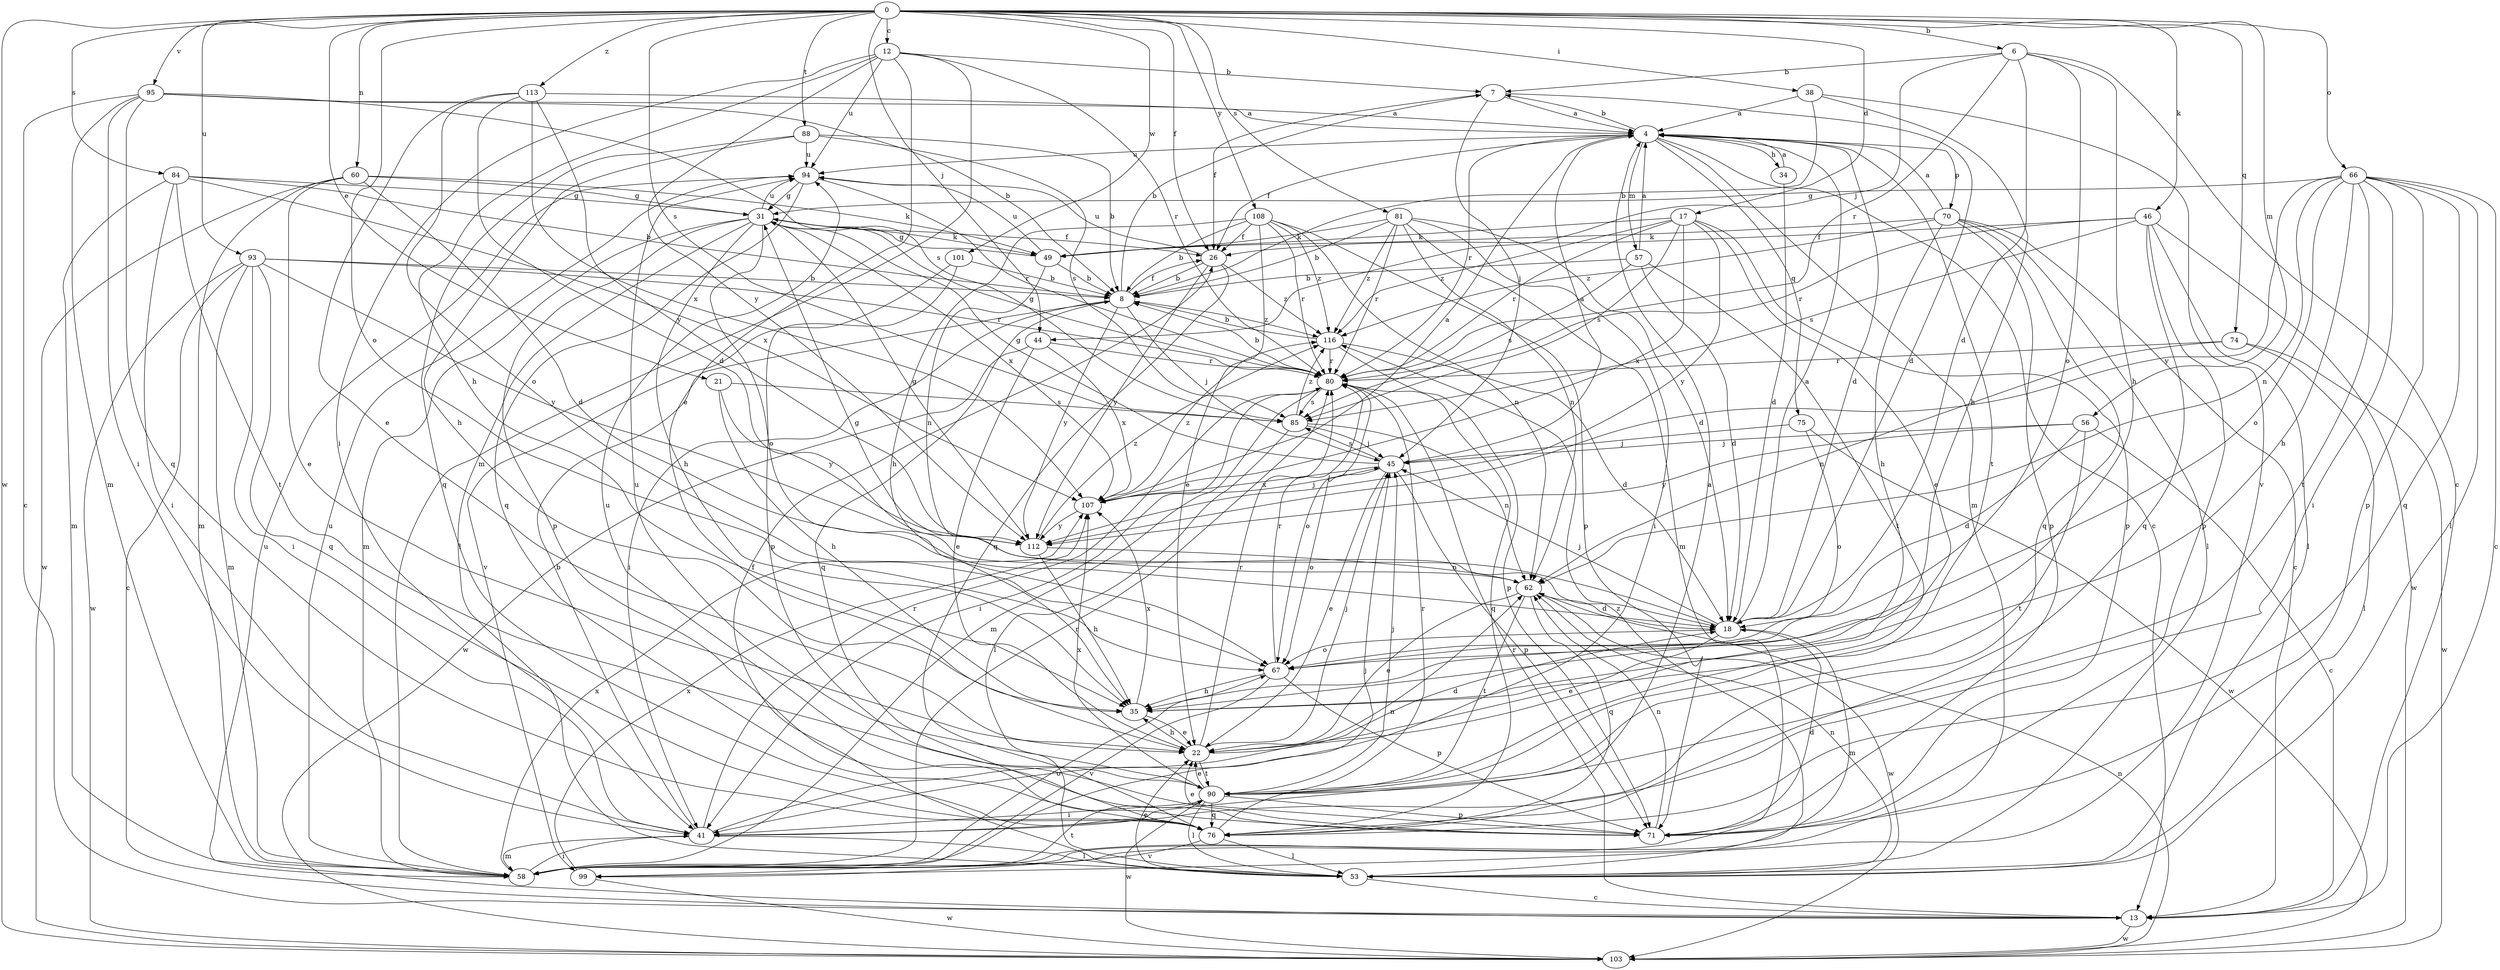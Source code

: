 strict digraph  {
0;
4;
6;
7;
8;
12;
13;
17;
18;
21;
22;
26;
31;
34;
35;
38;
41;
44;
45;
46;
49;
53;
56;
57;
58;
60;
62;
66;
67;
70;
71;
74;
75;
76;
80;
81;
84;
85;
88;
90;
93;
94;
95;
99;
101;
103;
107;
108;
112;
113;
116;
0 -> 6  [label=b];
0 -> 12  [label=c];
0 -> 17  [label=d];
0 -> 21  [label=e];
0 -> 26  [label=f];
0 -> 38  [label=i];
0 -> 44  [label=j];
0 -> 46  [label=k];
0 -> 56  [label=m];
0 -> 60  [label=n];
0 -> 66  [label=o];
0 -> 67  [label=o];
0 -> 74  [label=q];
0 -> 81  [label=s];
0 -> 84  [label=s];
0 -> 85  [label=s];
0 -> 88  [label=t];
0 -> 93  [label=u];
0 -> 95  [label=v];
0 -> 101  [label=w];
0 -> 103  [label=w];
0 -> 108  [label=y];
0 -> 113  [label=z];
4 -> 7  [label=b];
4 -> 13  [label=c];
4 -> 18  [label=d];
4 -> 26  [label=f];
4 -> 34  [label=h];
4 -> 57  [label=m];
4 -> 58  [label=m];
4 -> 70  [label=p];
4 -> 75  [label=q];
4 -> 80  [label=r];
4 -> 90  [label=t];
4 -> 94  [label=u];
6 -> 7  [label=b];
6 -> 13  [label=c];
6 -> 18  [label=d];
6 -> 35  [label=h];
6 -> 44  [label=j];
6 -> 67  [label=o];
6 -> 80  [label=r];
7 -> 4  [label=a];
7 -> 18  [label=d];
7 -> 26  [label=f];
7 -> 45  [label=j];
8 -> 7  [label=b];
8 -> 26  [label=f];
8 -> 41  [label=i];
8 -> 45  [label=j];
8 -> 76  [label=q];
8 -> 112  [label=y];
8 -> 116  [label=z];
12 -> 7  [label=b];
12 -> 22  [label=e];
12 -> 35  [label=h];
12 -> 41  [label=i];
12 -> 58  [label=m];
12 -> 80  [label=r];
12 -> 94  [label=u];
12 -> 112  [label=y];
13 -> 80  [label=r];
13 -> 94  [label=u];
13 -> 103  [label=w];
17 -> 22  [label=e];
17 -> 49  [label=k];
17 -> 71  [label=p];
17 -> 80  [label=r];
17 -> 85  [label=s];
17 -> 107  [label=x];
17 -> 112  [label=y];
17 -> 116  [label=z];
18 -> 4  [label=a];
18 -> 22  [label=e];
18 -> 31  [label=g];
18 -> 45  [label=j];
18 -> 58  [label=m];
18 -> 67  [label=o];
21 -> 35  [label=h];
21 -> 85  [label=s];
21 -> 112  [label=y];
22 -> 18  [label=d];
22 -> 35  [label=h];
22 -> 45  [label=j];
22 -> 80  [label=r];
22 -> 90  [label=t];
26 -> 8  [label=b];
26 -> 76  [label=q];
26 -> 94  [label=u];
26 -> 112  [label=y];
26 -> 116  [label=z];
31 -> 26  [label=f];
31 -> 35  [label=h];
31 -> 49  [label=k];
31 -> 53  [label=l];
31 -> 58  [label=m];
31 -> 67  [label=o];
31 -> 71  [label=p];
31 -> 94  [label=u];
31 -> 107  [label=x];
34 -> 4  [label=a];
34 -> 18  [label=d];
35 -> 22  [label=e];
35 -> 107  [label=x];
38 -> 4  [label=a];
38 -> 8  [label=b];
38 -> 35  [label=h];
38 -> 99  [label=v];
41 -> 4  [label=a];
41 -> 8  [label=b];
41 -> 53  [label=l];
41 -> 58  [label=m];
41 -> 62  [label=n];
41 -> 80  [label=r];
44 -> 22  [label=e];
44 -> 80  [label=r];
44 -> 103  [label=w];
44 -> 107  [label=x];
45 -> 4  [label=a];
45 -> 22  [label=e];
45 -> 31  [label=g];
45 -> 67  [label=o];
45 -> 71  [label=p];
45 -> 85  [label=s];
45 -> 107  [label=x];
46 -> 26  [label=f];
46 -> 53  [label=l];
46 -> 71  [label=p];
46 -> 76  [label=q];
46 -> 80  [label=r];
46 -> 85  [label=s];
46 -> 103  [label=w];
49 -> 8  [label=b];
49 -> 31  [label=g];
49 -> 62  [label=n];
49 -> 94  [label=u];
53 -> 13  [label=c];
53 -> 22  [label=e];
53 -> 26  [label=f];
53 -> 62  [label=n];
53 -> 116  [label=z];
56 -> 13  [label=c];
56 -> 18  [label=d];
56 -> 45  [label=j];
56 -> 90  [label=t];
56 -> 112  [label=y];
57 -> 4  [label=a];
57 -> 8  [label=b];
57 -> 18  [label=d];
57 -> 85  [label=s];
57 -> 90  [label=t];
58 -> 41  [label=i];
58 -> 45  [label=j];
58 -> 67  [label=o];
58 -> 80  [label=r];
58 -> 90  [label=t];
58 -> 94  [label=u];
58 -> 107  [label=x];
60 -> 18  [label=d];
60 -> 22  [label=e];
60 -> 31  [label=g];
60 -> 49  [label=k];
60 -> 58  [label=m];
60 -> 103  [label=w];
62 -> 18  [label=d];
62 -> 22  [label=e];
62 -> 76  [label=q];
62 -> 90  [label=t];
62 -> 103  [label=w];
66 -> 13  [label=c];
66 -> 31  [label=g];
66 -> 35  [label=h];
66 -> 41  [label=i];
66 -> 53  [label=l];
66 -> 62  [label=n];
66 -> 67  [label=o];
66 -> 71  [label=p];
66 -> 76  [label=q];
66 -> 90  [label=t];
66 -> 112  [label=y];
67 -> 35  [label=h];
67 -> 71  [label=p];
67 -> 80  [label=r];
67 -> 99  [label=v];
70 -> 4  [label=a];
70 -> 13  [label=c];
70 -> 35  [label=h];
70 -> 49  [label=k];
70 -> 53  [label=l];
70 -> 71  [label=p];
70 -> 76  [label=q];
70 -> 116  [label=z];
71 -> 18  [label=d];
71 -> 22  [label=e];
71 -> 62  [label=n];
71 -> 94  [label=u];
74 -> 53  [label=l];
74 -> 62  [label=n];
74 -> 80  [label=r];
74 -> 103  [label=w];
75 -> 45  [label=j];
75 -> 67  [label=o];
75 -> 103  [label=w];
76 -> 53  [label=l];
76 -> 80  [label=r];
76 -> 99  [label=v];
80 -> 8  [label=b];
80 -> 31  [label=g];
80 -> 41  [label=i];
80 -> 58  [label=m];
80 -> 67  [label=o];
80 -> 76  [label=q];
80 -> 85  [label=s];
81 -> 8  [label=b];
81 -> 18  [label=d];
81 -> 41  [label=i];
81 -> 49  [label=k];
81 -> 58  [label=m];
81 -> 62  [label=n];
81 -> 80  [label=r];
81 -> 116  [label=z];
84 -> 8  [label=b];
84 -> 31  [label=g];
84 -> 41  [label=i];
84 -> 58  [label=m];
84 -> 90  [label=t];
84 -> 107  [label=x];
85 -> 45  [label=j];
85 -> 53  [label=l];
85 -> 62  [label=n];
85 -> 116  [label=z];
88 -> 8  [label=b];
88 -> 35  [label=h];
88 -> 76  [label=q];
88 -> 85  [label=s];
88 -> 94  [label=u];
90 -> 22  [label=e];
90 -> 41  [label=i];
90 -> 45  [label=j];
90 -> 53  [label=l];
90 -> 71  [label=p];
90 -> 76  [label=q];
90 -> 94  [label=u];
90 -> 103  [label=w];
90 -> 107  [label=x];
93 -> 8  [label=b];
93 -> 13  [label=c];
93 -> 41  [label=i];
93 -> 58  [label=m];
93 -> 76  [label=q];
93 -> 80  [label=r];
93 -> 103  [label=w];
93 -> 112  [label=y];
94 -> 31  [label=g];
94 -> 76  [label=q];
94 -> 80  [label=r];
95 -> 4  [label=a];
95 -> 8  [label=b];
95 -> 13  [label=c];
95 -> 41  [label=i];
95 -> 58  [label=m];
95 -> 76  [label=q];
95 -> 85  [label=s];
99 -> 103  [label=w];
99 -> 107  [label=x];
101 -> 8  [label=b];
101 -> 71  [label=p];
101 -> 99  [label=v];
103 -> 62  [label=n];
107 -> 4  [label=a];
107 -> 45  [label=j];
107 -> 112  [label=y];
107 -> 116  [label=z];
108 -> 8  [label=b];
108 -> 22  [label=e];
108 -> 26  [label=f];
108 -> 35  [label=h];
108 -> 62  [label=n];
108 -> 71  [label=p];
108 -> 80  [label=r];
108 -> 116  [label=z];
112 -> 31  [label=g];
112 -> 35  [label=h];
112 -> 62  [label=n];
112 -> 116  [label=z];
113 -> 4  [label=a];
113 -> 18  [label=d];
113 -> 22  [label=e];
113 -> 67  [label=o];
113 -> 107  [label=x];
113 -> 112  [label=y];
116 -> 8  [label=b];
116 -> 18  [label=d];
116 -> 71  [label=p];
116 -> 80  [label=r];
}
